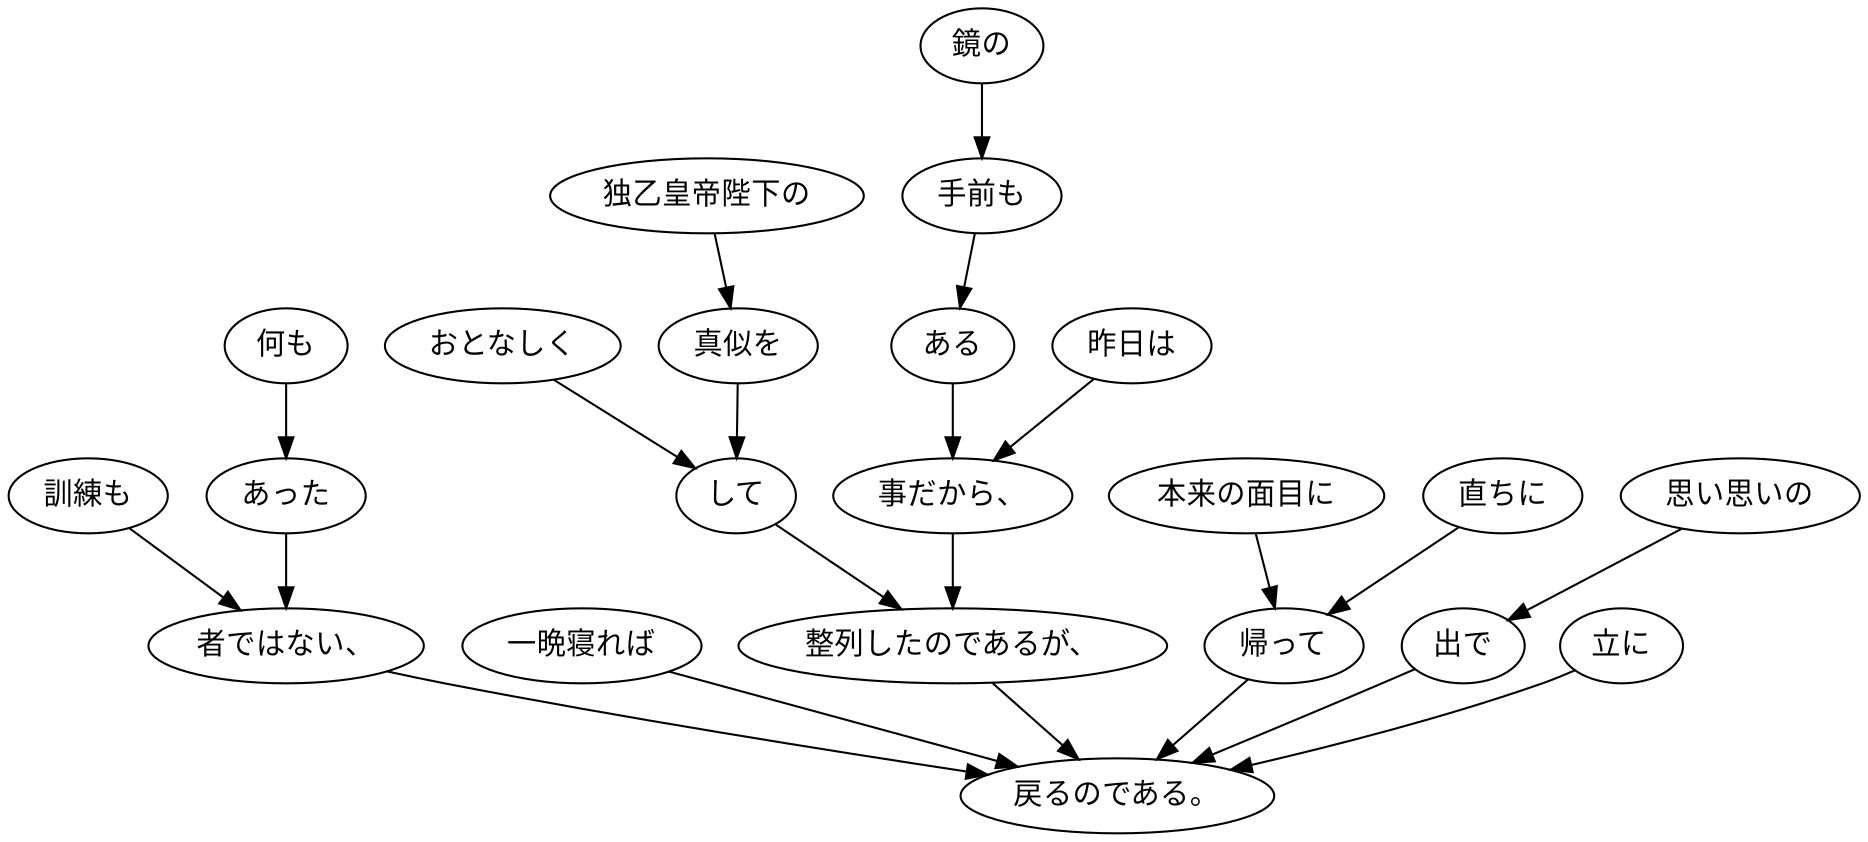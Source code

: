 digraph graph6530 {
	node0 [label="昨日は"];
	node1 [label="鏡の"];
	node2 [label="手前も"];
	node3 [label="ある"];
	node4 [label="事だから、"];
	node5 [label="おとなしく"];
	node6 [label="独乙皇帝陛下の"];
	node7 [label="真似を"];
	node8 [label="して"];
	node9 [label="整列したのであるが、"];
	node10 [label="一晩寝れば"];
	node11 [label="訓練も"];
	node12 [label="何も"];
	node13 [label="あった"];
	node14 [label="者ではない、"];
	node15 [label="直ちに"];
	node16 [label="本来の面目に"];
	node17 [label="帰って"];
	node18 [label="思い思いの"];
	node19 [label="出で"];
	node20 [label="立に"];
	node21 [label="戻るのである。"];
	node0 -> node4;
	node1 -> node2;
	node2 -> node3;
	node3 -> node4;
	node4 -> node9;
	node5 -> node8;
	node6 -> node7;
	node7 -> node8;
	node8 -> node9;
	node9 -> node21;
	node10 -> node21;
	node11 -> node14;
	node12 -> node13;
	node13 -> node14;
	node14 -> node21;
	node15 -> node17;
	node16 -> node17;
	node17 -> node21;
	node18 -> node19;
	node19 -> node21;
	node20 -> node21;
}
